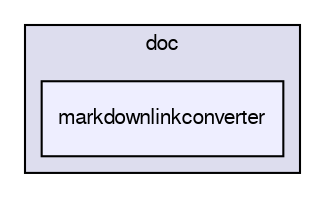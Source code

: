 digraph "markdownlinkconverter" {
  compound=true
  node [ fontsize="10", fontname="FreeSans"];
  edge [ labelfontsize="10", labelfontname="FreeSans"];
  subgraph clusterdir_e68e8157741866f444e17edd764ebbae {
    graph [ bgcolor="#ddddee", pencolor="black", label="doc" fontname="FreeSans", fontsize="10", URL="dir_e68e8157741866f444e17edd764ebbae.html"]
  dir_be1291274132a8939fdd17d375844c93 [shape=box, label="markdownlinkconverter", style="filled", fillcolor="#eeeeff", pencolor="black", URL="dir_be1291274132a8939fdd17d375844c93.html"];
  }
}
